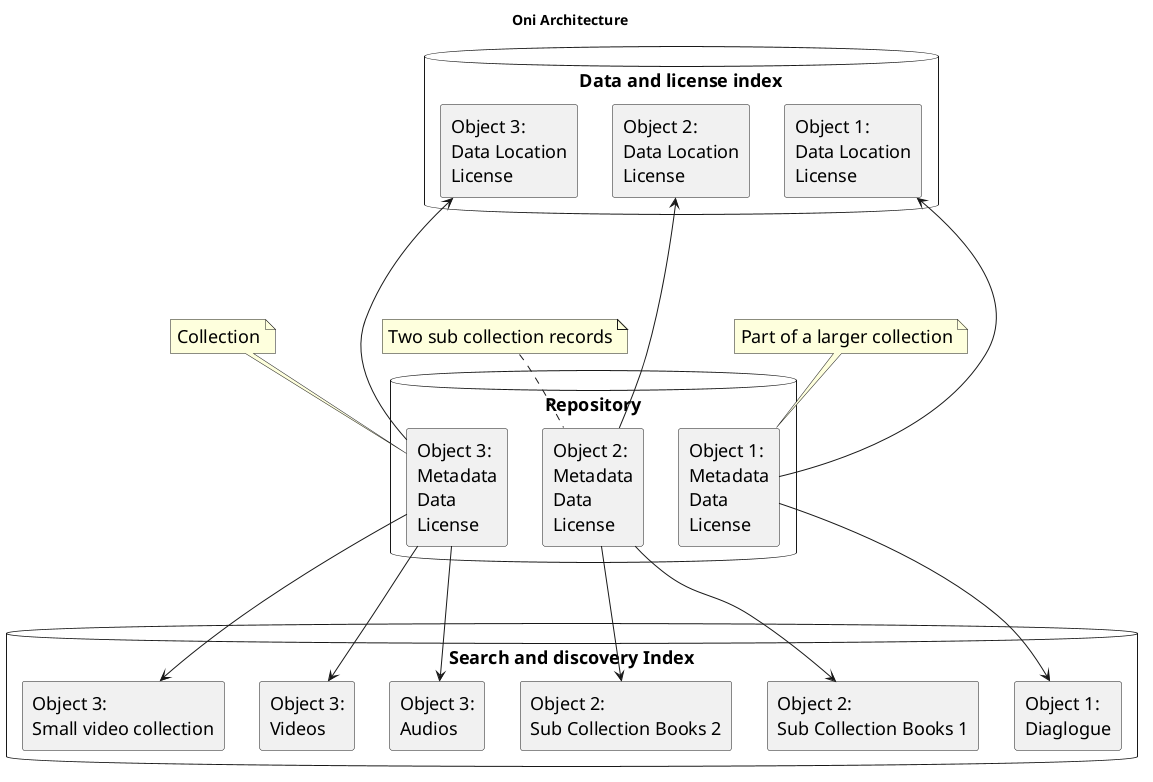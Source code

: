 
@startuml
skinparam defaultFontSize 18
title: Oni Architecture

database "Search and discovery Index" {

        rectangle "Object 1:\nDiaglogue" as A {
        
    }
        rectangle "Object 2:\nSub Collection Books 1" as B {
        
    }
        rectangle "Object 2:\nSub Collection Books 2" as C {
        
    }
        rectangle "Object 3:\nSmall video collection"  as D{
        
    }
        rectangle "Object 3:\nVideos" as E {
        
    }
        rectangle "Object 3:\nAudios" as F {
        
    }

}

database "Data and license index" {
       rectangle "Object 1:\nData Location\nLicense" as o1 {

    }
    rectangle "Object 2:\nData Location\nLicense" as o2 {
        
    }
   rectangle "Object 3:\nData Location\nLicense" as o3 {
        
    }

}



database "Repository" as repo {
    rectangle "Object 1:\nMetadata\nData\nLicense" as ro1 {

    }
    rectangle "Object 2:\nMetadata\nData\nLicense"  as ro2 {
        
    }
   rectangle "Object 3:\nMetadata\nData\nLicense" as ro3 {
        
    }
}

note top of ro3: Collection
note top of ro2: Two sub collection records
note top of ro1: Part of a larger collection

ro1 ---> A
ro2 ---> B
ro2 ---> C
ro3 ---> D
ro3 ---> E
ro3 ---> F

ro1 --up--> o1
ro2 --up--> o2
ro3 --up--> o3


@enduml

@startuml

database "Index" {
rectangle "Data & License index" as ii {

}
rectangle "Browse Index" as ai {

}
}

database ".......... OCFL Repo .............. \n\n\n\n\n\n\n\n\n\n\n\n" as repo {
    
}

rectangle "Indexer" {

}

rectangle "Config" as conf {

}

Indexer -up-> repo : Scan objects
Indexer -> conf : Consume
Indexer -up-> Index : Write

rectangle "API" {
    [item/] as iapi
    [query/] as qapi
    [license filter] as lic

}

cloud "Authentication and Authorizatio Services" as auth {
    [CILogon]
    [Mukurtu]
    [...]

}

rectangle "UI" {
  
}
lic -> auth : Get user's group/license holdings
UI --down--> qapi : Construct views
UI --down--> iapi : Get data for viewing
iapi --down-> ii : Consult for get requests\nfor Objects and files
qapi --down-> ai : Consult for queries / views\n*with license filter

API --down->  repo : Read

@enduml
